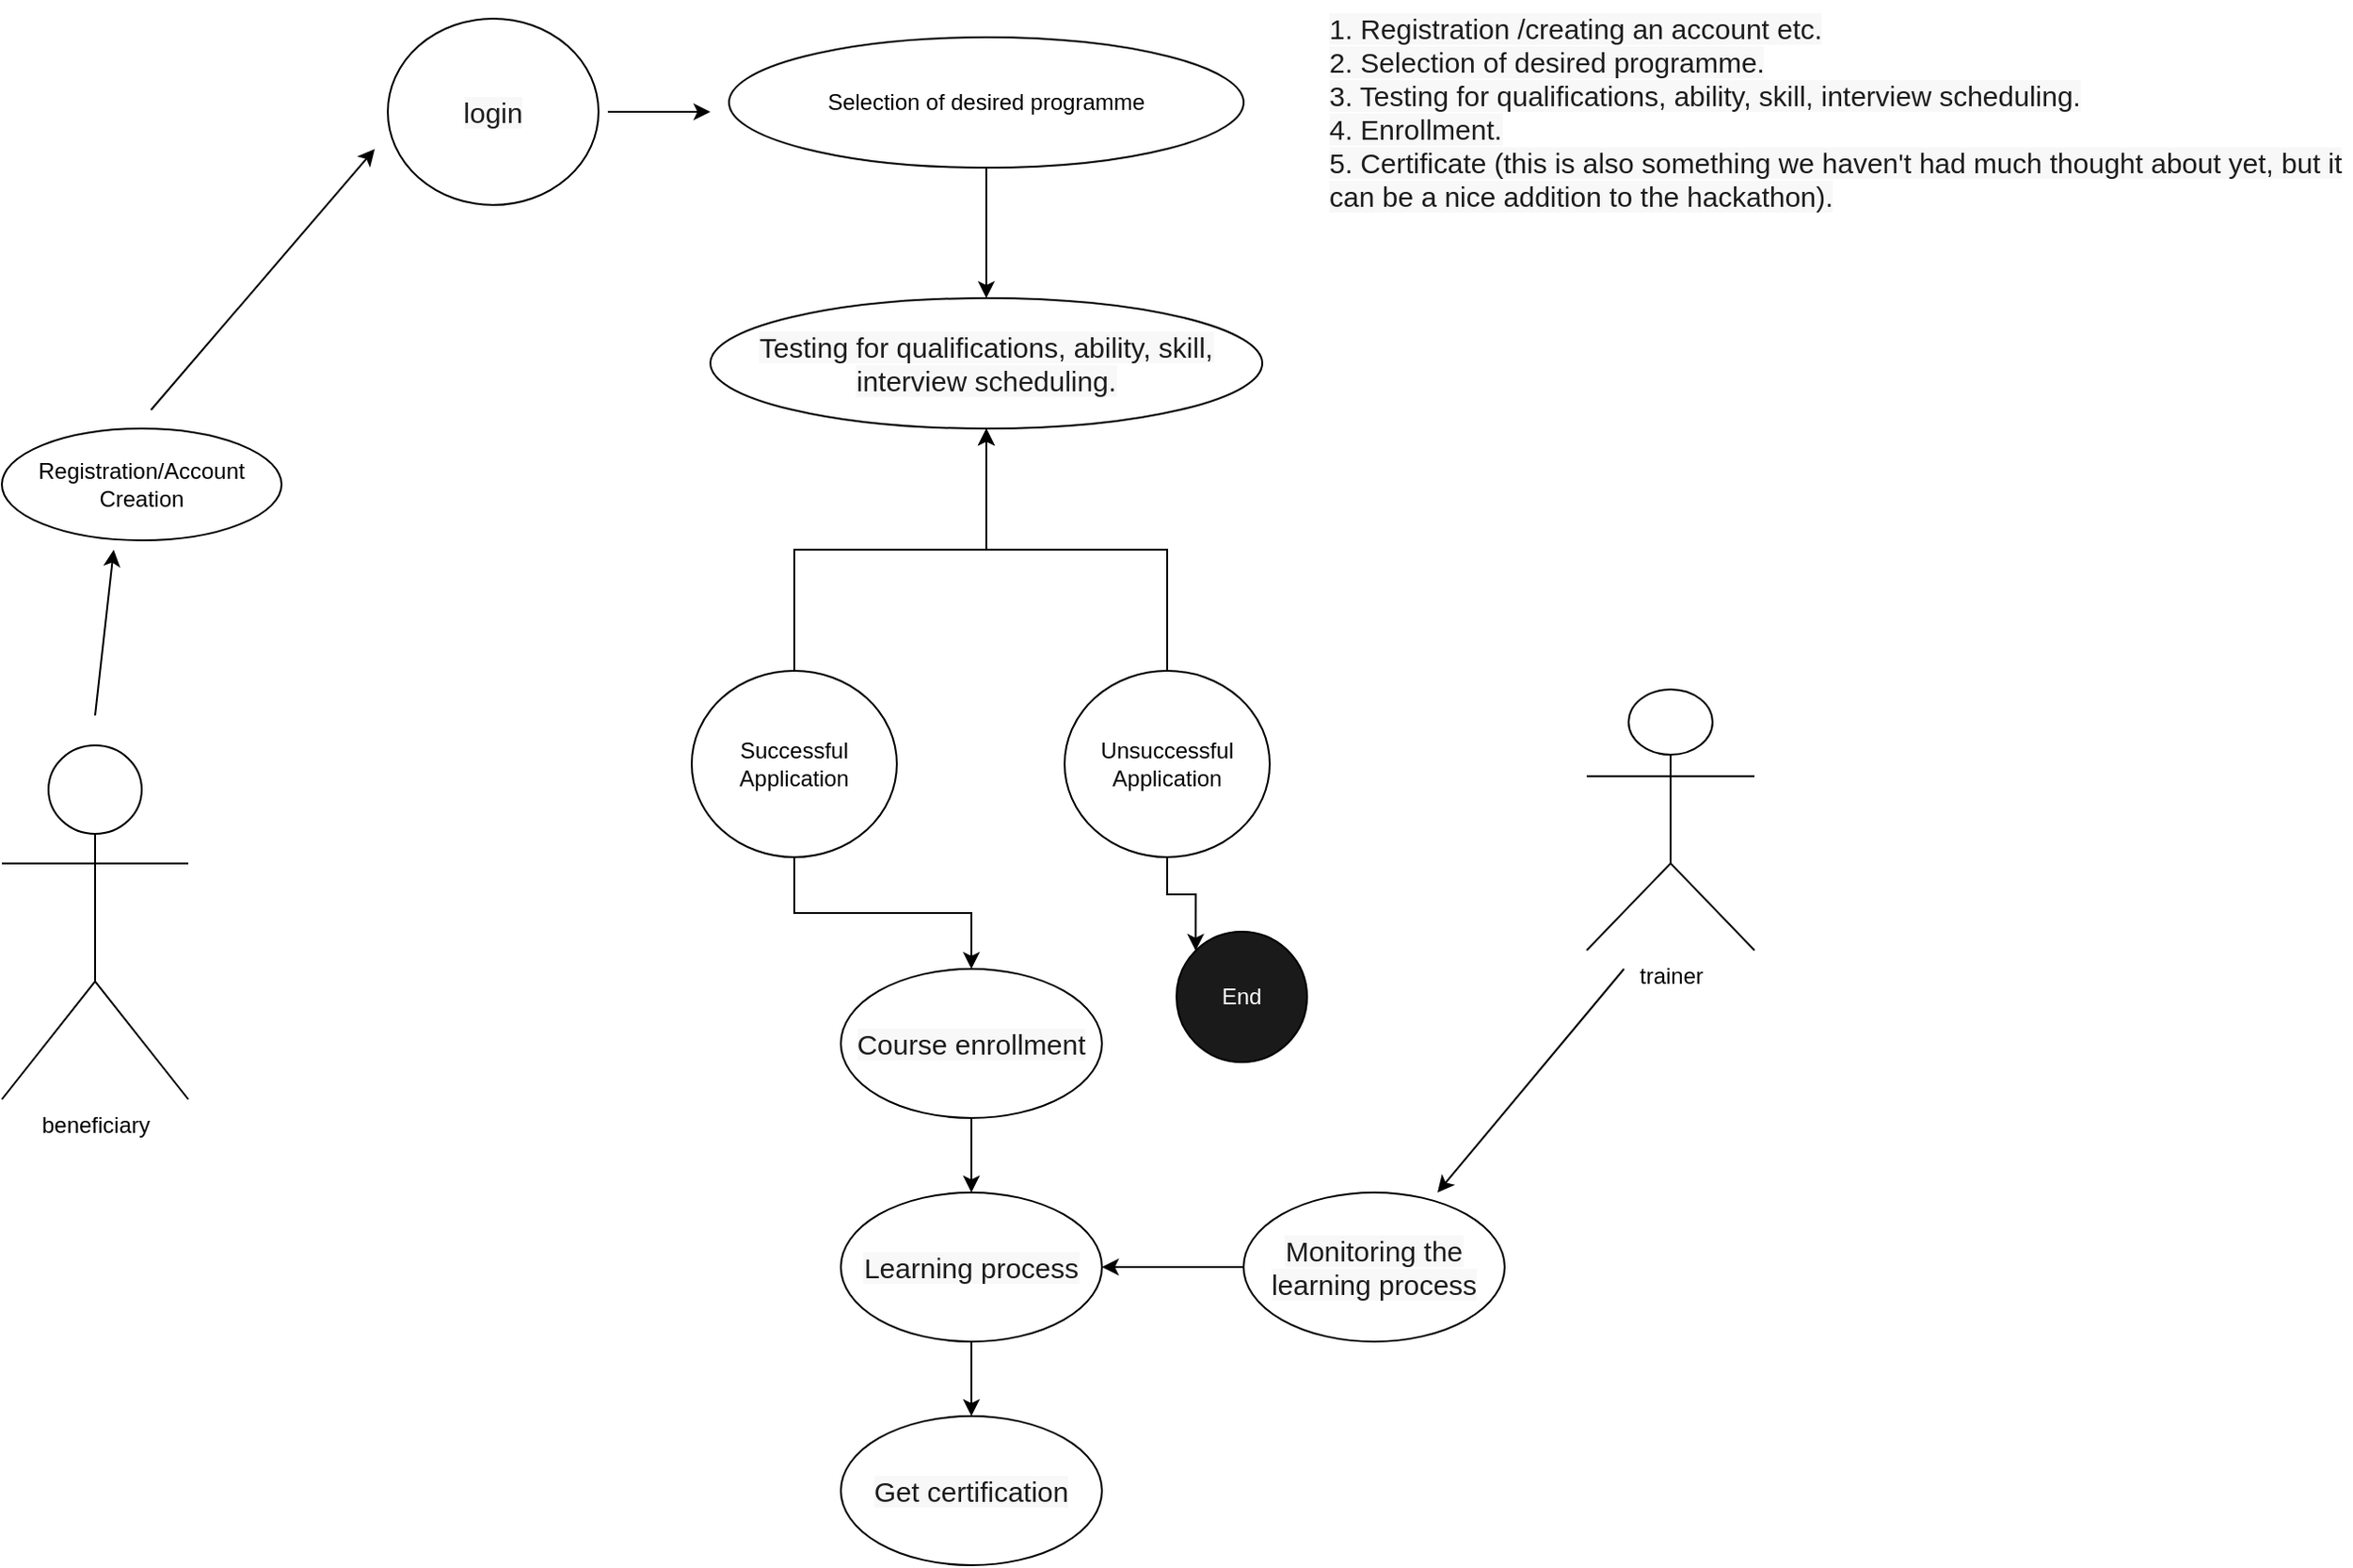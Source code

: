 <mxfile version="13.10.0" type="embed">
    <diagram id="m4wKDnAwfMSR0Sk1vzxx" name="Page-1">
        <mxGraphModel dx="1339" dy="976" grid="1" gridSize="10" guides="1" tooltips="1" connect="1" arrows="1" fold="1" page="1" pageScale="1" pageWidth="827" pageHeight="1169" math="0" shadow="0">
            <root>
                <mxCell id="0"/>
                <mxCell id="1" parent="0"/>
                <mxCell id="2" value="beneficiary" style="shape=umlActor;html=1;verticalLabelPosition=bottom;verticalAlign=top;align=center;" vertex="1" parent="1">
                    <mxGeometry x="170" y="600" width="100" height="190" as="geometry"/>
                </mxCell>
                <mxCell id="7" value="Registration/Account Creation" style="ellipse;whiteSpace=wrap;html=1;" vertex="1" parent="1">
                    <mxGeometry x="170" y="430" width="150" height="60" as="geometry"/>
                </mxCell>
                <mxCell id="92" style="edgeStyle=orthogonalEdgeStyle;rounded=0;orthogonalLoop=1;jettySize=auto;html=1;entryX=0.5;entryY=0;entryDx=0;entryDy=0;" edge="1" parent="1" source="61" target="65">
                    <mxGeometry relative="1" as="geometry"/>
                </mxCell>
                <mxCell id="61" value="Selection of desired programme" style="ellipse;whiteSpace=wrap;html=1;" vertex="1" parent="1">
                    <mxGeometry x="560" y="220" width="276" height="70" as="geometry"/>
                </mxCell>
                <mxCell id="62" value="&lt;meta charset=&quot;utf-8&quot;&gt;&lt;span style=&quot;color: rgb(29, 28, 29); font-size: 15px; font-style: normal; font-weight: 400; letter-spacing: normal; text-align: left; text-indent: 0px; text-transform: none; word-spacing: 0px; background-color: rgb(248, 248, 248); display: inline; float: none;&quot;&gt;1. Registration /creating an account etc.&lt;/span&gt;&lt;br style=&quot;box-sizing: inherit; color: rgb(29, 28, 29); font-size: 15px; font-style: normal; font-weight: 400; letter-spacing: normal; text-align: left; text-indent: 0px; text-transform: none; word-spacing: 0px; background-color: rgb(248, 248, 248);&quot;&gt;&lt;span style=&quot;color: rgb(29, 28, 29); font-size: 15px; font-style: normal; font-weight: 400; letter-spacing: normal; text-align: left; text-indent: 0px; text-transform: none; word-spacing: 0px; background-color: rgb(248, 248, 248); display: inline; float: none;&quot;&gt;2. Selection of desired programme.&lt;/span&gt;&lt;br style=&quot;box-sizing: inherit; color: rgb(29, 28, 29); font-size: 15px; font-style: normal; font-weight: 400; letter-spacing: normal; text-align: left; text-indent: 0px; text-transform: none; word-spacing: 0px; background-color: rgb(248, 248, 248);&quot;&gt;&lt;span style=&quot;color: rgb(29, 28, 29); font-size: 15px; font-style: normal; font-weight: 400; letter-spacing: normal; text-align: left; text-indent: 0px; text-transform: none; word-spacing: 0px; background-color: rgb(248, 248, 248); display: inline; float: none;&quot;&gt;3. Testing for qualifications, ability, skill, interview scheduling.&lt;/span&gt;&lt;br style=&quot;box-sizing: inherit; color: rgb(29, 28, 29); font-size: 15px; font-style: normal; font-weight: 400; letter-spacing: normal; text-align: left; text-indent: 0px; text-transform: none; word-spacing: 0px; background-color: rgb(248, 248, 248);&quot;&gt;&lt;span style=&quot;color: rgb(29, 28, 29); font-size: 15px; font-style: normal; font-weight: 400; letter-spacing: normal; text-align: left; text-indent: 0px; text-transform: none; word-spacing: 0px; background-color: rgb(248, 248, 248); display: inline; float: none;&quot;&gt;4. Enrollment.&lt;/span&gt;&lt;br style=&quot;box-sizing: inherit; color: rgb(29, 28, 29); font-size: 15px; font-style: normal; font-weight: 400; letter-spacing: normal; text-align: left; text-indent: 0px; text-transform: none; word-spacing: 0px; background-color: rgb(248, 248, 248);&quot;&gt;&lt;span style=&quot;color: rgb(29, 28, 29); font-size: 15px; font-style: normal; font-weight: 400; letter-spacing: normal; text-align: left; text-indent: 0px; text-transform: none; word-spacing: 0px; background-color: rgb(248, 248, 248); display: inline; float: none;&quot;&gt;5. Certificate (this is also something we haven't had much thought about yet, but it can be a nice addition to the hackathon).&lt;/span&gt;" style="text;whiteSpace=wrap;html=1;" vertex="1" parent="1">
                    <mxGeometry x="880" y="200" width="550" height="140" as="geometry"/>
                </mxCell>
                <mxCell id="73" value="" style="edgeStyle=orthogonalEdgeStyle;rounded=0;orthogonalLoop=1;jettySize=auto;html=1;" edge="1" parent="1" source="66" target="65">
                    <mxGeometry relative="1" as="geometry"/>
                </mxCell>
                <mxCell id="102" style="edgeStyle=orthogonalEdgeStyle;rounded=0;orthogonalLoop=1;jettySize=auto;html=1;entryX=0;entryY=0;entryDx=0;entryDy=0;fontColor=#FFFFFF;" edge="1" parent="1" source="66" target="100">
                    <mxGeometry relative="1" as="geometry"/>
                </mxCell>
                <mxCell id="66" value="Unsuccessful Application" style="ellipse;whiteSpace=wrap;html=1;" vertex="1" parent="1">
                    <mxGeometry x="740" y="560" width="110" height="100" as="geometry"/>
                </mxCell>
                <mxCell id="70" value="" style="endArrow=classic;html=1;" edge="1" parent="1" source="65">
                    <mxGeometry width="50" height="50" relative="1" as="geometry">
                        <mxPoint x="900" y="450" as="sourcePoint"/>
                        <mxPoint x="730" y="400" as="targetPoint"/>
                    </mxGeometry>
                </mxCell>
                <mxCell id="72" value="" style="edgeStyle=orthogonalEdgeStyle;rounded=0;orthogonalLoop=1;jettySize=auto;html=1;" edge="1" parent="1" source="71" target="65">
                    <mxGeometry relative="1" as="geometry"/>
                </mxCell>
                <mxCell id="94" style="edgeStyle=orthogonalEdgeStyle;rounded=0;orthogonalLoop=1;jettySize=auto;html=1;entryX=0.5;entryY=0;entryDx=0;entryDy=0;" edge="1" parent="1" source="71" target="74">
                    <mxGeometry relative="1" as="geometry"/>
                </mxCell>
                <mxCell id="71" value="Successful Application" style="ellipse;whiteSpace=wrap;html=1;" vertex="1" parent="1">
                    <mxGeometry x="540" y="560" width="110" height="100" as="geometry"/>
                </mxCell>
                <mxCell id="95" style="edgeStyle=orthogonalEdgeStyle;rounded=0;orthogonalLoop=1;jettySize=auto;html=1;exitX=0.5;exitY=1;exitDx=0;exitDy=0;entryX=0.5;entryY=0;entryDx=0;entryDy=0;" edge="1" parent="1" source="74" target="82">
                    <mxGeometry relative="1" as="geometry"/>
                </mxCell>
                <mxCell id="74" value="&lt;span style=&quot;color: rgb(29 , 28 , 29) ; font-size: 15px ; text-align: left ; background-color: rgb(248 , 248 , 248)&quot;&gt;Course enrollment&lt;/span&gt;" style="ellipse;whiteSpace=wrap;html=1;" vertex="1" parent="1">
                    <mxGeometry x="620" y="720" width="140" height="80" as="geometry"/>
                </mxCell>
                <mxCell id="65" value="&lt;span style=&quot;color: rgb(29 , 28 , 29) ; font-size: 15px ; text-align: left ; background-color: rgb(248 , 248 , 248)&quot;&gt;Testing for qualifications, ability, skill, interview scheduling.&lt;/span&gt;" style="ellipse;whiteSpace=wrap;html=1;" vertex="1" parent="1">
                    <mxGeometry x="550" y="360" width="296" height="70" as="geometry"/>
                </mxCell>
                <mxCell id="78" value="&lt;span style=&quot;color: rgb(29 , 28 , 29) ; font-size: 15px ; text-align: left ; background-color: rgb(248 , 248 , 248)&quot;&gt;login&lt;/span&gt;" style="ellipse;whiteSpace=wrap;html=1;" vertex="1" parent="1">
                    <mxGeometry x="377" y="210" width="113" height="100" as="geometry"/>
                </mxCell>
                <mxCell id="79" value="" style="endArrow=classic;html=1;" edge="1" parent="1">
                    <mxGeometry width="50" height="50" relative="1" as="geometry">
                        <mxPoint x="250" y="420" as="sourcePoint"/>
                        <mxPoint x="370" y="280" as="targetPoint"/>
                    </mxGeometry>
                </mxCell>
                <mxCell id="81" value="" style="endArrow=classic;html=1;" edge="1" parent="1">
                    <mxGeometry width="50" height="50" relative="1" as="geometry">
                        <mxPoint x="495" y="260" as="sourcePoint"/>
                        <mxPoint x="550" y="260" as="targetPoint"/>
                    </mxGeometry>
                </mxCell>
                <mxCell id="96" style="edgeStyle=orthogonalEdgeStyle;rounded=0;orthogonalLoop=1;jettySize=auto;html=1;exitX=0.5;exitY=1;exitDx=0;exitDy=0;entryX=0.5;entryY=0;entryDx=0;entryDy=0;" edge="1" parent="1" source="82" target="84">
                    <mxGeometry relative="1" as="geometry"/>
                </mxCell>
                <mxCell id="82" value="&lt;span style=&quot;color: rgb(29 , 28 , 29) ; font-size: 15px ; text-align: left ; background-color: rgb(248 , 248 , 248)&quot;&gt;Learning process&lt;/span&gt;" style="ellipse;whiteSpace=wrap;html=1;" vertex="1" parent="1">
                    <mxGeometry x="620" y="840" width="140" height="80" as="geometry"/>
                </mxCell>
                <mxCell id="84" value="&lt;span style=&quot;color: rgb(29 , 28 , 29) ; font-size: 15px ; text-align: left ; background-color: rgb(248 , 248 , 248)&quot;&gt;Get certification&lt;/span&gt;" style="ellipse;whiteSpace=wrap;html=1;" vertex="1" parent="1">
                    <mxGeometry x="620" y="960" width="140" height="80" as="geometry"/>
                </mxCell>
                <mxCell id="88" value="trainer" style="shape=umlActor;html=1;verticalLabelPosition=bottom;verticalAlign=top;align=center;" vertex="1" parent="1">
                    <mxGeometry x="1020" y="570" width="90" height="140" as="geometry"/>
                </mxCell>
                <mxCell id="91" value="" style="endArrow=classic;html=1;" edge="1" parent="1">
                    <mxGeometry width="50" height="50" relative="1" as="geometry">
                        <mxPoint x="220" y="584" as="sourcePoint"/>
                        <mxPoint x="230" y="495" as="targetPoint"/>
                    </mxGeometry>
                </mxCell>
                <mxCell id="97" value="" style="endArrow=classic;html=1;" edge="1" parent="1">
                    <mxGeometry width="50" height="50" relative="1" as="geometry">
                        <mxPoint x="1040" y="720" as="sourcePoint"/>
                        <mxPoint x="940" y="840" as="targetPoint"/>
                    </mxGeometry>
                </mxCell>
                <mxCell id="99" style="edgeStyle=orthogonalEdgeStyle;rounded=0;orthogonalLoop=1;jettySize=auto;html=1;entryX=1;entryY=0.5;entryDx=0;entryDy=0;" edge="1" parent="1" source="98" target="82">
                    <mxGeometry relative="1" as="geometry"/>
                </mxCell>
                <mxCell id="98" value="&lt;span style=&quot;color: rgb(29 , 28 , 29) ; font-size: 15px ; text-align: left ; background-color: rgb(248 , 248 , 248)&quot;&gt;Monitoring the learning process&lt;/span&gt;" style="ellipse;whiteSpace=wrap;html=1;" vertex="1" parent="1">
                    <mxGeometry x="836" y="840" width="140" height="80" as="geometry"/>
                </mxCell>
                <mxCell id="100" value="End" style="ellipse;whiteSpace=wrap;html=1;fillColor=#1A1A1A;fontColor=#FFFFFF;" vertex="1" parent="1">
                    <mxGeometry x="800" y="700" width="70" height="70" as="geometry"/>
                </mxCell>
            </root>
        </mxGraphModel>
    </diagram>
</mxfile>